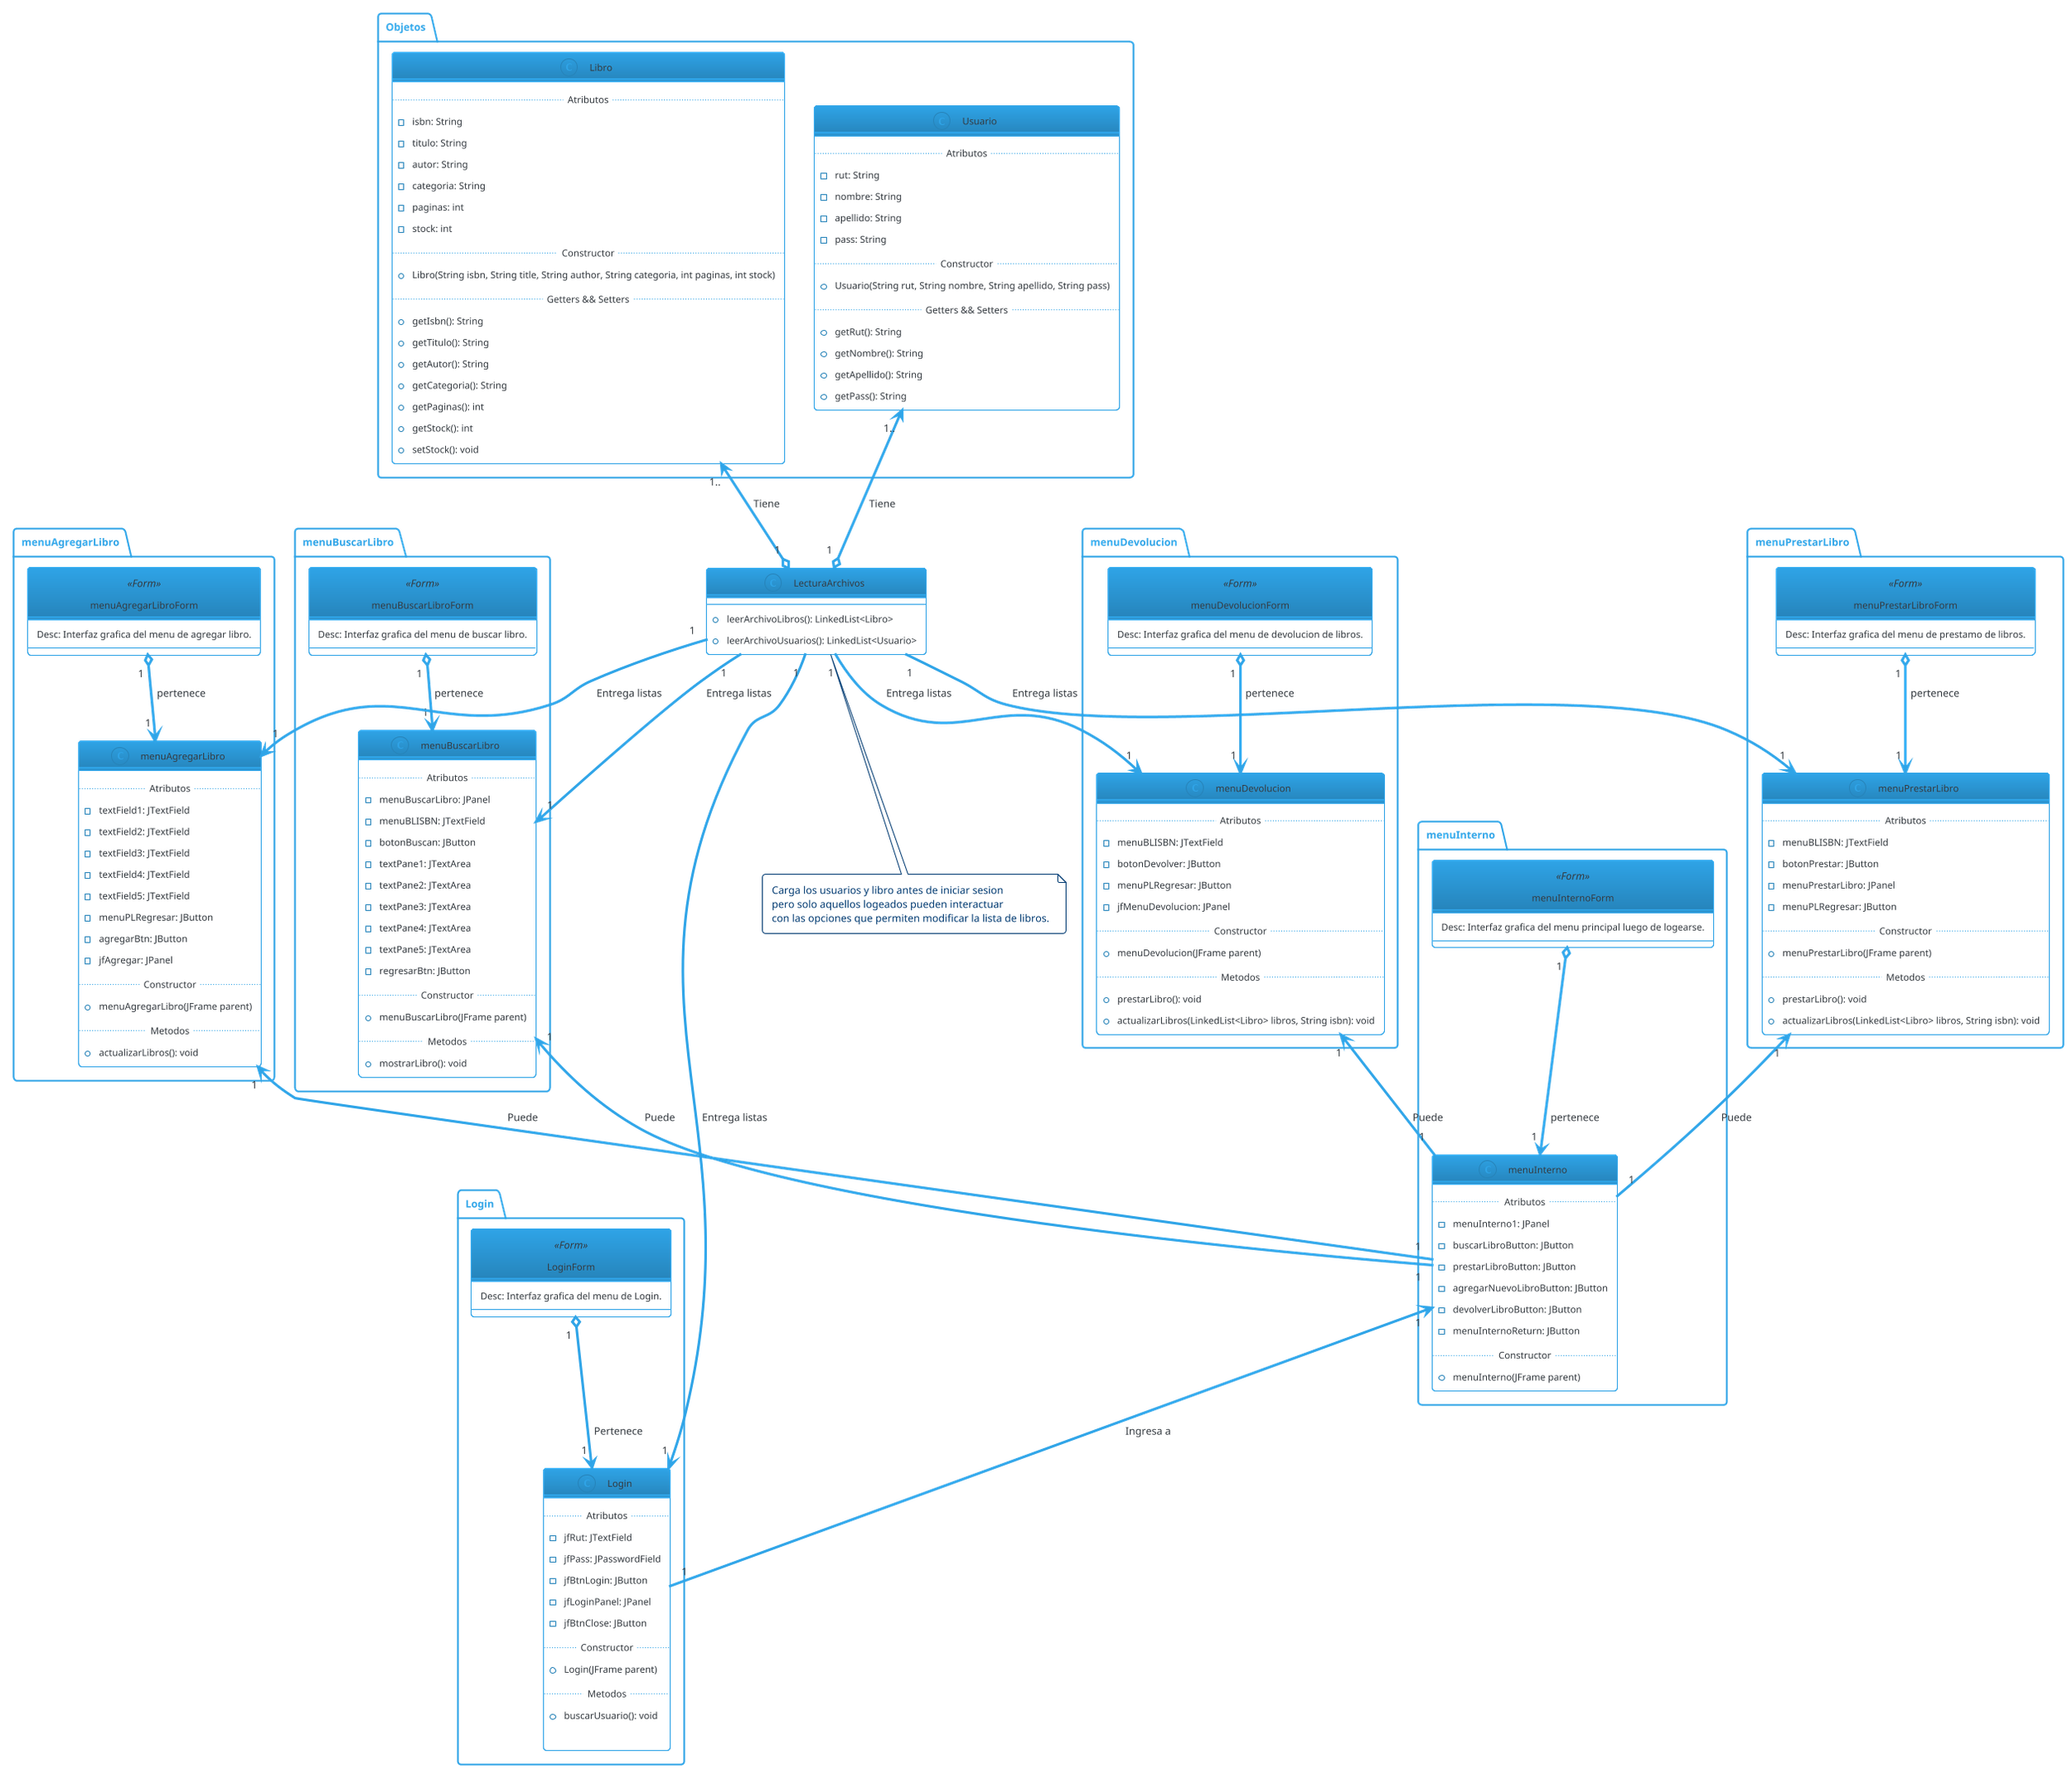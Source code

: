 @startuml
!theme cerulean-outline
Package Objetos {
    Class Libro {
        ..Atributos..
        -isbn: String
        -titulo: String
        -autor: String
        -categoria: String
        -paginas: int
        -stock: int
        ..Constructor..
        +Libro(String isbn, String title, String author, String categoria, int paginas, int stock)
        ..Getters && Setters..
        +getIsbn(): String
        +getTitulo(): String
        +getAutor(): String
        +getCategoria(): String
        +getPaginas(): int
        +getStock(): int
        +setStock(): void
    }

    Class Usuario {
        ..Atributos..
        -rut: String
        -nombre: String
        -apellido: String
        -pass: String
        ..Constructor..
        +Usuario(String rut, String nombre, String apellido, String pass)
        ..Getters && Setters..
        +getRut(): String
        +getNombre(): String
        +getApellido(): String
        +getPass(): String
    }
}

Class LecturaArchivos {
    +leerArchivoLibros(): LinkedList<Libro>
    +leerArchivoUsuarios(): LinkedList<Usuario>
}

Package Login {
    Class Login {
        ..Atributos..
        -jfRut: JTextField
        -jfPass: JPasswordField
        -jfBtnLogin: JButton
        -jfLoginPanel: JPanel
        -jfBtnClose: JButton
        ..Constructor..
        +Login(JFrame parent)
        ..Metodos..
        +buscarUsuario(): void

    }

    Class LoginForm <<Form>>{
        Desc: Interfaz grafica del menu de Login.
    }
    hide <<Form>> circle
}
Package menuAgregarLibro {
    Class menuAgregarLibro {
        ..Atributos..
        -textField1: JTextField
        -textField2: JTextField
        -textField3: JTextField
        -textField4: JTextField
        -textField5: JTextField
        -menuPLRegresar: JButton
        -agregarBtn: JButton
        -jfAgregar: JPanel
        ..Constructor..
        +menuAgregarLibro(JFrame parent)
        ..Metodos..
        +actualizarLibros(): void
    }

    Class menuAgregarLibroForm <<Form>>{
        Desc: Interfaz grafica del menu de agregar libro.
    }
    hide <<Form>> circle
}
Package menuBuscarLibro {
    Class menuBuscarLibro {
        ..Atributos..
        -menuBuscarLibro: JPanel
        -menuBLISBN: JTextField
        -botonBuscan: JButton
        -textPane1: JTextArea
        -textPane2: JTextArea
        -textPane3: JTextArea
        -textPane4: JTextArea
        -textPane5: JTextArea
        -regresarBtn: JButton
        ..Constructor..
        +menuBuscarLibro(JFrame parent)
        ..Metodos..
        +mostrarLibro(): void
    }

    Class menuBuscarLibroForm <<Form>>{
        Desc: Interfaz grafica del menu de buscar libro.
    }
    hide <<Form>> circle
}
Package menuDevolucion {
    Class menuDevolucion {
        ..Atributos..
        -menuBLISBN: JTextField
        -botonDevolver: JButton
        -menuPLRegresar: JButton
        -jfMenuDevolucion: JPanel
        ..Constructor..
        +menuDevolucion(JFrame parent)
        ..Metodos..
        +prestarLibro(): void
        +actualizarLibros(LinkedList<Libro> libros, String isbn): void
    }

    Class menuDevolucionForm <<Form>>{
        Desc: Interfaz grafica del menu de devolucion de libros.
    }
    hide <<Form>> circle
}
Package menuPrestarLibro {
    Class menuPrestarLibro {
        ..Atributos..
        -menuBLISBN: JTextField
        -botonPrestar: JButton
        -menuPrestarLibro: JPanel
        -menuPLRegresar: JButton
        ..Constructor..
        +menuPrestarLibro(JFrame parent)
        ..Metodos..
        +prestarLibro(): void
        +actualizarLibros(LinkedList<Libro> libros, String isbn): void
    }

    Class menuPrestarLibroForm <<Form>>{
        Desc: Interfaz grafica del menu de prestamo de libros.
    }
    hide <<Form>> circle
}
Package menuInterno {
    Class menuInterno {
        ..Atributos..
        -menuInterno1: JPanel
        -buscarLibroButton: JButton
        -prestarLibroButton: JButton
        -agregarNuevoLibroButton: JButton
        -devolverLibroButton: JButton
        -menuInternoReturn: JButton
        ..Constructor..
        +menuInterno(JFrame parent)
    }

    Class menuInternoForm <<Form>>{
        Desc: Interfaz grafica del menu principal luego de logearse.
    }
    hide <<Form>> circle
}

LoginForm "1" o--> "1" Login.Login: Pertenece
menuAgregarLibroForm "1" o--> "1" menuAgregarLibro.menuAgregarLibro: pertenece
menuBuscarLibroForm "1" o--> "1" menuBuscarLibro.menuBuscarLibro: pertenece
menuDevolucionForm "1" o--> "1" menuDevolucion.menuDevolucion: pertenece
menuPrestarLibroForm "1" o--> "1" menuPrestarLibro.menuPrestarLibro: pertenece
menuInternoForm "1" o--> "1" menuInterno.menuInterno: pertenece
Note "Carga los usuarios y libro antes de iniciar sesion\npero solo aquellos logeados pueden interactuar \ncon las opciones que permiten modificar la lista de libros." as N1
N1 .up. LecturaArchivos
menuInterno.menuInterno "1" <-- "1" Login.Login: Ingresa a
menuAgregarLibro.menuAgregarLibro "1" <-- "1" menuInterno.menuInterno: Puede
menuBuscarLibro.menuBuscarLibro "1" <-- "1" menuInterno.menuInterno: Puede
menuDevolucion.menuDevolucion "1" <-- "1" menuInterno.menuInterno: Puede
menuPrestarLibro.menuPrestarLibro "1" <-- "1" menuInterno.menuInterno: Puede
Libro "1.." <--o "1" LecturaArchivos: Tiene
Usuario "1.." <--o "1" LecturaArchivos: Tiene
LecturaArchivos "1" --> "1" Login.Login: Entrega listas
LecturaArchivos "1" --> "1" menuAgregarLibro.menuAgregarLibro: Entrega listas
LecturaArchivos "1" --> "1" menuPrestarLibro.menuPrestarLibro: Entrega listas
LecturaArchivos "1" --> "1" menuDevolucion.menuDevolucion: Entrega listas
LecturaArchivos "1" --> "1" menuBuscarLibro.menuBuscarLibro: Entrega listas
@enduml